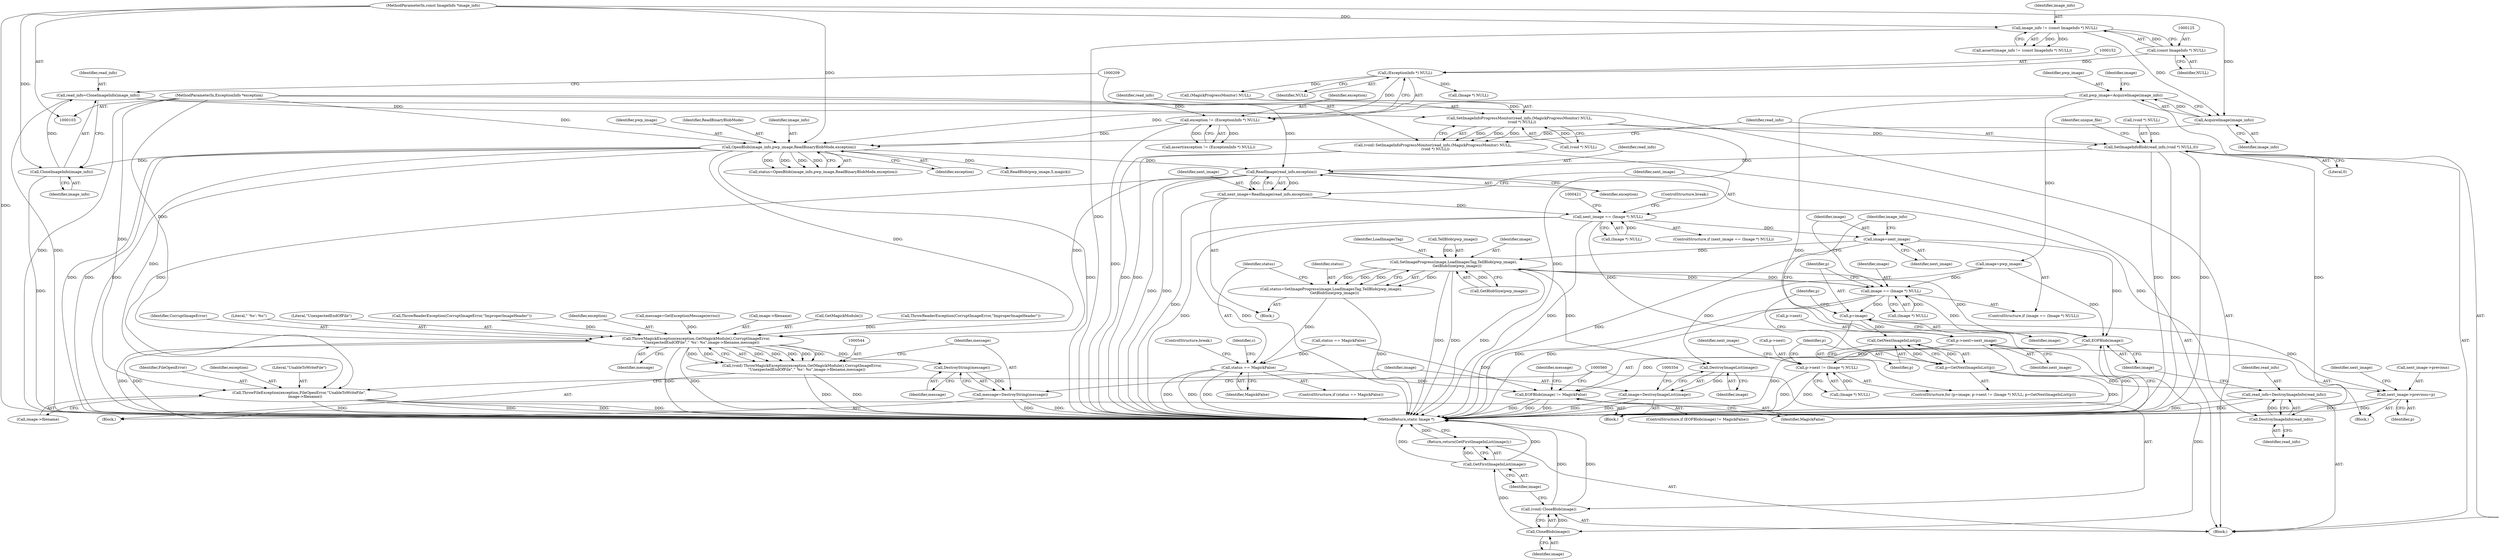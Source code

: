 digraph "0_ImageMagick_ecc03a2518c2b7dd375fde3a040fdae0bdf6a521@API" {
"1000204" [label="(Call,read_info=CloneImageInfo(image_info))"];
"1000206" [label="(Call,CloneImageInfo(image_info))"];
"1000169" [label="(Call,OpenBlob(image_info,pwp_image,ReadBinaryBlobMode,exception))"];
"1000162" [label="(Call,AcquireImage(image_info))"];
"1000122" [label="(Call,image_info != (const ImageInfo *) NULL)"];
"1000104" [label="(MethodParameterIn,const ImageInfo *image_info)"];
"1000124" [label="(Call,(const ImageInfo *) NULL)"];
"1000160" [label="(Call,pwp_image=AcquireImage(image_info))"];
"1000149" [label="(Call,exception != (ExceptionInfo *) NULL)"];
"1000105" [label="(MethodParameterIn,ExceptionInfo *exception)"];
"1000151" [label="(Call,(ExceptionInfo *) NULL)"];
"1000210" [label="(Call,SetImageInfoProgressMonitor(read_info,(MagickProgressMonitor) NULL,\n    (void *) NULL))"];
"1000208" [label="(Call,(void) SetImageInfoProgressMonitor(read_info,(MagickProgressMonitor) NULL,\n    (void *) NULL))"];
"1000218" [label="(Call,SetImageInfoBlob(read_info,(void *) NULL,0))"];
"1000410" [label="(Call,ReadImage(read_info,exception))"];
"1000341" [label="(Call,ThrowFileException(exception,FileOpenError,\"UnableToWriteFile\",\n          image->filename))"];
"1000408" [label="(Call,next_image=ReadImage(read_info,exception))"];
"1000414" [label="(Call,next_image == (Image *) NULL)"];
"1000439" [label="(Call,image=next_image)"];
"1000501" [label="(Call,SetImageProgress(image,LoadImagesTag,TellBlob(pwp_image),\n      GetBlobSize(pwp_image)))"];
"1000350" [label="(Call,DestroyImageList(image))"];
"1000348" [label="(Call,image=DestroyImageList(image))"];
"1000434" [label="(Call,image == (Image *) NULL)"];
"1000445" [label="(Call,p=image)"];
"1000457" [label="(Call,GetNextImageInList(p))"];
"1000455" [label="(Call,p=GetNextImageInList(p))"];
"1000459" [label="(Call,next_image->previous=p)"];
"1000534" [label="(Call,EOFBlob(image))"];
"1000533" [label="(Call,EOFBlob(image) != MagickFalse)"];
"1000561" [label="(Call,CloseBlob(image))"];
"1000559" [label="(Call,(void) CloseBlob(image))"];
"1000564" [label="(Call,GetFirstImageInList(image))"];
"1000563" [label="(Return,return(GetFirstImageInList(image));)"];
"1000499" [label="(Call,status=SetImageProgress(image,LoadImagesTag,TellBlob(pwp_image),\n      GetBlobSize(pwp_image)))"];
"1000509" [label="(Call,status == MagickFalse)"];
"1000473" [label="(Call,p->next=next_image)"];
"1000448" [label="(Call,p->next != (Image *) NULL)"];
"1000530" [label="(Call,DestroyImageInfo(read_info))"];
"1000528" [label="(Call,read_info=DestroyImageInfo(read_info))"];
"1000545" [label="(Call,ThrowMagickException(exception,GetMagickModule(),CorruptImageError,\n        \"UnexpectedEndOfFile\",\"`%s': %s\",image->filename,message))"];
"1000543" [label="(Call,(void) ThrowMagickException(exception,GetMagickModule(),CorruptImageError,\n        \"UnexpectedEndOfFile\",\"`%s': %s\",image->filename,message))"];
"1000557" [label="(Call,DestroyString(message))"];
"1000555" [label="(Call,message=DestroyString(message))"];
"1000204" [label="(Call,read_info=CloneImageInfo(image_info))"];
"1000124" [label="(Call,(const ImageInfo *) NULL)"];
"1000443" [label="(Block,)"];
"1000463" [label="(Identifier,p)"];
"1000536" [label="(Identifier,MagickFalse)"];
"1000416" [label="(Call,(Image *) NULL)"];
"1000458" [label="(Identifier,p)"];
"1000503" [label="(Identifier,LoadImagesTag)"];
"1000547" [label="(Call,GetMagickModule())"];
"1000510" [label="(Identifier,status)"];
"1000201" [label="(Call,ThrowReaderException(CorruptImageError,\"ImproperImageHeader\"))"];
"1000548" [label="(Identifier,CorruptImageError)"];
"1000473" [label="(Call,p->next=next_image)"];
"1000175" [label="(Call,status == MagickFalse)"];
"1000456" [label="(Identifier,p)"];
"1000450" [label="(Identifier,p)"];
"1000434" [label="(Call,image == (Image *) NULL)"];
"1000225" [label="(Identifier,unique_file)"];
"1000172" [label="(Identifier,ReadBinaryBlobMode)"];
"1000506" [label="(Call,GetBlobSize(pwp_image))"];
"1000179" [label="(Call,(Image *) NULL)"];
"1000165" [label="(Identifier,image)"];
"1000460" [label="(Call,next_image->previous)"];
"1000173" [label="(Identifier,exception)"];
"1000564" [label="(Call,GetFirstImageInList(image))"];
"1000123" [label="(Identifier,image_info)"];
"1000565" [label="(Identifier,image)"];
"1000212" [label="(Call,(MagickProgressMonitor) NULL)"];
"1000433" [label="(ControlStructure,if (image == (Image *) NULL))"];
"1000439" [label="(Call,image=next_image)"];
"1000537" [label="(Block,)"];
"1000105" [label="(MethodParameterIn,ExceptionInfo *exception)"];
"1000162" [label="(Call,AcquireImage(image_info))"];
"1000415" [label="(Identifier,next_image)"];
"1000419" [label="(ControlStructure,break;)"];
"1000341" [label="(Call,ThrowFileException(exception,FileOpenError,\"UnableToWriteFile\",\n          image->filename))"];
"1000410" [label="(Call,ReadImage(read_info,exception))"];
"1000500" [label="(Identifier,status)"];
"1000554" [label="(Identifier,message)"];
"1000345" [label="(Call,image->filename)"];
"1000550" [label="(Literal,\"`%s': %s\")"];
"1000555" [label="(Call,message=DestroyString(message))"];
"1000446" [label="(Identifier,p)"];
"1000148" [label="(Call,assert(exception != (ExceptionInfo *) NULL))"];
"1000153" [label="(Identifier,NULL)"];
"1000530" [label="(Call,DestroyImageInfo(read_info))"];
"1000350" [label="(Call,DestroyImageList(image))"];
"1000412" [label="(Identifier,exception)"];
"1000511" [label="(Identifier,MagickFalse)"];
"1000543" [label="(Call,(void) ThrowMagickException(exception,GetMagickModule(),CorruptImageError,\n        \"UnexpectedEndOfFile\",\"`%s': %s\",image->filename,message))"];
"1000561" [label="(Call,CloseBlob(image))"];
"1000334" [label="(Block,)"];
"1000448" [label="(Call,p->next != (Image *) NULL)"];
"1000549" [label="(Literal,\"UnexpectedEndOfFile\")"];
"1000305" [label="(Call,ThrowReaderException(CorruptImageError,\"ImproperImageHeader\"))"];
"1000474" [label="(Call,p->next)"];
"1000444" [label="(ControlStructure,for (p=image; p->next != (Image *) NULL; p=GetNextImageInList(p)))"];
"1000104" [label="(MethodParameterIn,const ImageInfo *image_info)"];
"1000540" [label="(Identifier,message)"];
"1000151" [label="(Call,(ExceptionInfo *) NULL)"];
"1000169" [label="(Call,OpenBlob(image_info,pwp_image,ReadBinaryBlobMode,exception))"];
"1000459" [label="(Call,next_image->previous=p)"];
"1000161" [label="(Identifier,pwp_image)"];
"1000532" [label="(ControlStructure,if (EOFBlob(image) != MagickFalse))"];
"1000452" [label="(Call,(Image *) NULL)"];
"1000440" [label="(Identifier,image)"];
"1000409" [label="(Identifier,next_image)"];
"1000455" [label="(Call,p=GetNextImageInList(p))"];
"1000535" [label="(Identifier,image)"];
"1000461" [label="(Identifier,next_image)"];
"1000499" [label="(Call,status=SetImageProgress(image,LoadImagesTag,TellBlob(pwp_image),\n      GetBlobSize(pwp_image)))"];
"1000184" [label="(Call,ReadBlob(pwp_image,5,magick))"];
"1000411" [label="(Identifier,read_info)"];
"1000435" [label="(Identifier,image)"];
"1000343" [label="(Identifier,FileOpenError)"];
"1000342" [label="(Identifier,exception)"];
"1000558" [label="(Identifier,message)"];
"1000557" [label="(Call,DestroyString(message))"];
"1000534" [label="(Call,EOFBlob(image))"];
"1000447" [label="(Identifier,image)"];
"1000441" [label="(Identifier,next_image)"];
"1000211" [label="(Identifier,read_info)"];
"1000344" [label="(Literal,\"UnableToWriteFile\")"];
"1000234" [label="(Identifier,c)"];
"1000531" [label="(Identifier,read_info)"];
"1000126" [label="(Identifier,NULL)"];
"1000170" [label="(Identifier,image_info)"];
"1000546" [label="(Identifier,exception)"];
"1000121" [label="(Call,assert(image_info != (const ImageInfo *) NULL))"];
"1000351" [label="(Identifier,image)"];
"1000502" [label="(Identifier,image)"];
"1000349" [label="(Identifier,image)"];
"1000149" [label="(Call,exception != (ExceptionInfo *) NULL)"];
"1000163" [label="(Identifier,image_info)"];
"1000539" [label="(Call,message=GetExceptionMessage(errno))"];
"1000223" [label="(Literal,0)"];
"1000445" [label="(Call,p=image)"];
"1000545" [label="(Call,ThrowMagickException(exception,GetMagickModule(),CorruptImageError,\n        \"UnexpectedEndOfFile\",\"`%s': %s\",image->filename,message))"];
"1000122" [label="(Call,image_info != (const ImageInfo *) NULL)"];
"1000562" [label="(Identifier,image)"];
"1000563" [label="(Return,return(GetFirstImageInList(image));)"];
"1000449" [label="(Call,p->next)"];
"1000512" [label="(ControlStructure,break;)"];
"1000207" [label="(Identifier,image_info)"];
"1000414" [label="(Call,next_image == (Image *) NULL)"];
"1000529" [label="(Identifier,read_info)"];
"1000477" [label="(Identifier,next_image)"];
"1000348" [label="(Call,image=DestroyImageList(image))"];
"1000220" [label="(Call,(void *) NULL)"];
"1000150" [label="(Identifier,exception)"];
"1000436" [label="(Call,(Image *) NULL)"];
"1000218" [label="(Call,SetImageInfoBlob(read_info,(void *) NULL,0))"];
"1000210" [label="(Call,SetImageInfoProgressMonitor(read_info,(MagickProgressMonitor) NULL,\n    (void *) NULL))"];
"1000509" [label="(Call,status == MagickFalse)"];
"1000164" [label="(Call,image=pwp_image)"];
"1000508" [label="(ControlStructure,if (status == MagickFalse))"];
"1000219" [label="(Identifier,read_info)"];
"1000171" [label="(Identifier,pwp_image)"];
"1000408" [label="(Call,next_image=ReadImage(read_info,exception))"];
"1000457" [label="(Call,GetNextImageInList(p))"];
"1000205" [label="(Identifier,read_info)"];
"1000559" [label="(Call,(void) CloseBlob(image))"];
"1000566" [label="(MethodReturn,static Image *)"];
"1000501" [label="(Call,SetImageProgress(image,LoadImagesTag,TellBlob(pwp_image),\n      GetBlobSize(pwp_image)))"];
"1000466" [label="(Identifier,next_image)"];
"1000413" [label="(ControlStructure,if (next_image == (Image *) NULL))"];
"1000106" [label="(Block,)"];
"1000528" [label="(Call,read_info=DestroyImageInfo(read_info))"];
"1000231" [label="(Block,)"];
"1000215" [label="(Call,(void *) NULL)"];
"1000206" [label="(Call,CloneImageInfo(image_info))"];
"1000551" [label="(Call,image->filename)"];
"1000556" [label="(Identifier,message)"];
"1000504" [label="(Call,TellBlob(pwp_image))"];
"1000208" [label="(Call,(void) SetImageInfoProgressMonitor(read_info,(MagickProgressMonitor) NULL,\n    (void *) NULL))"];
"1000160" [label="(Call,pwp_image=AcquireImage(image_info))"];
"1000481" [label="(Identifier,image_info)"];
"1000167" [label="(Call,status=OpenBlob(image_info,pwp_image,ReadBinaryBlobMode,exception))"];
"1000533" [label="(Call,EOFBlob(image) != MagickFalse)"];
"1000204" -> "1000106"  [label="AST: "];
"1000204" -> "1000206"  [label="CFG: "];
"1000205" -> "1000204"  [label="AST: "];
"1000206" -> "1000204"  [label="AST: "];
"1000209" -> "1000204"  [label="CFG: "];
"1000204" -> "1000566"  [label="DDG: "];
"1000206" -> "1000204"  [label="DDG: "];
"1000204" -> "1000210"  [label="DDG: "];
"1000206" -> "1000207"  [label="CFG: "];
"1000207" -> "1000206"  [label="AST: "];
"1000206" -> "1000566"  [label="DDG: "];
"1000169" -> "1000206"  [label="DDG: "];
"1000104" -> "1000206"  [label="DDG: "];
"1000169" -> "1000167"  [label="AST: "];
"1000169" -> "1000173"  [label="CFG: "];
"1000170" -> "1000169"  [label="AST: "];
"1000171" -> "1000169"  [label="AST: "];
"1000172" -> "1000169"  [label="AST: "];
"1000173" -> "1000169"  [label="AST: "];
"1000167" -> "1000169"  [label="CFG: "];
"1000169" -> "1000566"  [label="DDG: "];
"1000169" -> "1000566"  [label="DDG: "];
"1000169" -> "1000566"  [label="DDG: "];
"1000169" -> "1000566"  [label="DDG: "];
"1000169" -> "1000167"  [label="DDG: "];
"1000169" -> "1000167"  [label="DDG: "];
"1000169" -> "1000167"  [label="DDG: "];
"1000169" -> "1000167"  [label="DDG: "];
"1000162" -> "1000169"  [label="DDG: "];
"1000104" -> "1000169"  [label="DDG: "];
"1000160" -> "1000169"  [label="DDG: "];
"1000149" -> "1000169"  [label="DDG: "];
"1000105" -> "1000169"  [label="DDG: "];
"1000169" -> "1000184"  [label="DDG: "];
"1000169" -> "1000341"  [label="DDG: "];
"1000169" -> "1000410"  [label="DDG: "];
"1000169" -> "1000545"  [label="DDG: "];
"1000162" -> "1000160"  [label="AST: "];
"1000162" -> "1000163"  [label="CFG: "];
"1000163" -> "1000162"  [label="AST: "];
"1000160" -> "1000162"  [label="CFG: "];
"1000162" -> "1000160"  [label="DDG: "];
"1000122" -> "1000162"  [label="DDG: "];
"1000104" -> "1000162"  [label="DDG: "];
"1000122" -> "1000121"  [label="AST: "];
"1000122" -> "1000124"  [label="CFG: "];
"1000123" -> "1000122"  [label="AST: "];
"1000124" -> "1000122"  [label="AST: "];
"1000121" -> "1000122"  [label="CFG: "];
"1000122" -> "1000566"  [label="DDG: "];
"1000122" -> "1000121"  [label="DDG: "];
"1000122" -> "1000121"  [label="DDG: "];
"1000104" -> "1000122"  [label="DDG: "];
"1000124" -> "1000122"  [label="DDG: "];
"1000104" -> "1000103"  [label="AST: "];
"1000104" -> "1000566"  [label="DDG: "];
"1000124" -> "1000126"  [label="CFG: "];
"1000125" -> "1000124"  [label="AST: "];
"1000126" -> "1000124"  [label="AST: "];
"1000124" -> "1000151"  [label="DDG: "];
"1000160" -> "1000106"  [label="AST: "];
"1000161" -> "1000160"  [label="AST: "];
"1000165" -> "1000160"  [label="CFG: "];
"1000160" -> "1000566"  [label="DDG: "];
"1000160" -> "1000164"  [label="DDG: "];
"1000149" -> "1000148"  [label="AST: "];
"1000149" -> "1000151"  [label="CFG: "];
"1000150" -> "1000149"  [label="AST: "];
"1000151" -> "1000149"  [label="AST: "];
"1000148" -> "1000149"  [label="CFG: "];
"1000149" -> "1000566"  [label="DDG: "];
"1000149" -> "1000148"  [label="DDG: "];
"1000149" -> "1000148"  [label="DDG: "];
"1000105" -> "1000149"  [label="DDG: "];
"1000151" -> "1000149"  [label="DDG: "];
"1000105" -> "1000103"  [label="AST: "];
"1000105" -> "1000566"  [label="DDG: "];
"1000105" -> "1000341"  [label="DDG: "];
"1000105" -> "1000410"  [label="DDG: "];
"1000105" -> "1000545"  [label="DDG: "];
"1000151" -> "1000153"  [label="CFG: "];
"1000152" -> "1000151"  [label="AST: "];
"1000153" -> "1000151"  [label="AST: "];
"1000151" -> "1000179"  [label="DDG: "];
"1000151" -> "1000212"  [label="DDG: "];
"1000210" -> "1000208"  [label="AST: "];
"1000210" -> "1000215"  [label="CFG: "];
"1000211" -> "1000210"  [label="AST: "];
"1000212" -> "1000210"  [label="AST: "];
"1000215" -> "1000210"  [label="AST: "];
"1000208" -> "1000210"  [label="CFG: "];
"1000210" -> "1000566"  [label="DDG: "];
"1000210" -> "1000208"  [label="DDG: "];
"1000210" -> "1000208"  [label="DDG: "];
"1000210" -> "1000208"  [label="DDG: "];
"1000212" -> "1000210"  [label="DDG: "];
"1000215" -> "1000210"  [label="DDG: "];
"1000210" -> "1000218"  [label="DDG: "];
"1000208" -> "1000106"  [label="AST: "];
"1000209" -> "1000208"  [label="AST: "];
"1000219" -> "1000208"  [label="CFG: "];
"1000208" -> "1000566"  [label="DDG: "];
"1000208" -> "1000566"  [label="DDG: "];
"1000218" -> "1000106"  [label="AST: "];
"1000218" -> "1000223"  [label="CFG: "];
"1000219" -> "1000218"  [label="AST: "];
"1000220" -> "1000218"  [label="AST: "];
"1000223" -> "1000218"  [label="AST: "];
"1000225" -> "1000218"  [label="CFG: "];
"1000218" -> "1000566"  [label="DDG: "];
"1000218" -> "1000566"  [label="DDG: "];
"1000218" -> "1000566"  [label="DDG: "];
"1000220" -> "1000218"  [label="DDG: "];
"1000218" -> "1000410"  [label="DDG: "];
"1000218" -> "1000530"  [label="DDG: "];
"1000410" -> "1000408"  [label="AST: "];
"1000410" -> "1000412"  [label="CFG: "];
"1000411" -> "1000410"  [label="AST: "];
"1000412" -> "1000410"  [label="AST: "];
"1000408" -> "1000410"  [label="CFG: "];
"1000410" -> "1000566"  [label="DDG: "];
"1000410" -> "1000566"  [label="DDG: "];
"1000410" -> "1000341"  [label="DDG: "];
"1000410" -> "1000408"  [label="DDG: "];
"1000410" -> "1000408"  [label="DDG: "];
"1000410" -> "1000530"  [label="DDG: "];
"1000410" -> "1000545"  [label="DDG: "];
"1000341" -> "1000334"  [label="AST: "];
"1000341" -> "1000345"  [label="CFG: "];
"1000342" -> "1000341"  [label="AST: "];
"1000343" -> "1000341"  [label="AST: "];
"1000344" -> "1000341"  [label="AST: "];
"1000345" -> "1000341"  [label="AST: "];
"1000349" -> "1000341"  [label="CFG: "];
"1000341" -> "1000566"  [label="DDG: "];
"1000341" -> "1000566"  [label="DDG: "];
"1000341" -> "1000566"  [label="DDG: "];
"1000341" -> "1000566"  [label="DDG: "];
"1000408" -> "1000231"  [label="AST: "];
"1000409" -> "1000408"  [label="AST: "];
"1000415" -> "1000408"  [label="CFG: "];
"1000408" -> "1000566"  [label="DDG: "];
"1000408" -> "1000414"  [label="DDG: "];
"1000414" -> "1000413"  [label="AST: "];
"1000414" -> "1000416"  [label="CFG: "];
"1000415" -> "1000414"  [label="AST: "];
"1000416" -> "1000414"  [label="AST: "];
"1000419" -> "1000414"  [label="CFG: "];
"1000421" -> "1000414"  [label="CFG: "];
"1000414" -> "1000566"  [label="DDG: "];
"1000414" -> "1000566"  [label="DDG: "];
"1000414" -> "1000566"  [label="DDG: "];
"1000416" -> "1000414"  [label="DDG: "];
"1000414" -> "1000439"  [label="DDG: "];
"1000414" -> "1000473"  [label="DDG: "];
"1000439" -> "1000433"  [label="AST: "];
"1000439" -> "1000441"  [label="CFG: "];
"1000440" -> "1000439"  [label="AST: "];
"1000441" -> "1000439"  [label="AST: "];
"1000481" -> "1000439"  [label="CFG: "];
"1000439" -> "1000566"  [label="DDG: "];
"1000439" -> "1000501"  [label="DDG: "];
"1000439" -> "1000534"  [label="DDG: "];
"1000501" -> "1000499"  [label="AST: "];
"1000501" -> "1000506"  [label="CFG: "];
"1000502" -> "1000501"  [label="AST: "];
"1000503" -> "1000501"  [label="AST: "];
"1000504" -> "1000501"  [label="AST: "];
"1000506" -> "1000501"  [label="AST: "];
"1000499" -> "1000501"  [label="CFG: "];
"1000501" -> "1000566"  [label="DDG: "];
"1000501" -> "1000566"  [label="DDG: "];
"1000501" -> "1000566"  [label="DDG: "];
"1000501" -> "1000350"  [label="DDG: "];
"1000501" -> "1000434"  [label="DDG: "];
"1000501" -> "1000499"  [label="DDG: "];
"1000501" -> "1000499"  [label="DDG: "];
"1000501" -> "1000499"  [label="DDG: "];
"1000501" -> "1000499"  [label="DDG: "];
"1000434" -> "1000501"  [label="DDG: "];
"1000504" -> "1000501"  [label="DDG: "];
"1000506" -> "1000501"  [label="DDG: "];
"1000501" -> "1000534"  [label="DDG: "];
"1000350" -> "1000348"  [label="AST: "];
"1000350" -> "1000351"  [label="CFG: "];
"1000351" -> "1000350"  [label="AST: "];
"1000348" -> "1000350"  [label="CFG: "];
"1000350" -> "1000348"  [label="DDG: "];
"1000164" -> "1000350"  [label="DDG: "];
"1000348" -> "1000334"  [label="AST: "];
"1000349" -> "1000348"  [label="AST: "];
"1000354" -> "1000348"  [label="CFG: "];
"1000348" -> "1000566"  [label="DDG: "];
"1000348" -> "1000566"  [label="DDG: "];
"1000434" -> "1000433"  [label="AST: "];
"1000434" -> "1000436"  [label="CFG: "];
"1000435" -> "1000434"  [label="AST: "];
"1000436" -> "1000434"  [label="AST: "];
"1000440" -> "1000434"  [label="CFG: "];
"1000446" -> "1000434"  [label="CFG: "];
"1000434" -> "1000566"  [label="DDG: "];
"1000434" -> "1000566"  [label="DDG: "];
"1000164" -> "1000434"  [label="DDG: "];
"1000436" -> "1000434"  [label="DDG: "];
"1000434" -> "1000445"  [label="DDG: "];
"1000434" -> "1000534"  [label="DDG: "];
"1000445" -> "1000444"  [label="AST: "];
"1000445" -> "1000447"  [label="CFG: "];
"1000446" -> "1000445"  [label="AST: "];
"1000447" -> "1000445"  [label="AST: "];
"1000450" -> "1000445"  [label="CFG: "];
"1000445" -> "1000457"  [label="DDG: "];
"1000445" -> "1000459"  [label="DDG: "];
"1000457" -> "1000455"  [label="AST: "];
"1000457" -> "1000458"  [label="CFG: "];
"1000458" -> "1000457"  [label="AST: "];
"1000455" -> "1000457"  [label="CFG: "];
"1000457" -> "1000455"  [label="DDG: "];
"1000455" -> "1000457"  [label="DDG: "];
"1000455" -> "1000444"  [label="AST: "];
"1000456" -> "1000455"  [label="AST: "];
"1000450" -> "1000455"  [label="CFG: "];
"1000455" -> "1000566"  [label="DDG: "];
"1000455" -> "1000459"  [label="DDG: "];
"1000459" -> "1000443"  [label="AST: "];
"1000459" -> "1000463"  [label="CFG: "];
"1000460" -> "1000459"  [label="AST: "];
"1000463" -> "1000459"  [label="AST: "];
"1000466" -> "1000459"  [label="CFG: "];
"1000459" -> "1000566"  [label="DDG: "];
"1000459" -> "1000566"  [label="DDG: "];
"1000534" -> "1000533"  [label="AST: "];
"1000534" -> "1000535"  [label="CFG: "];
"1000535" -> "1000534"  [label="AST: "];
"1000536" -> "1000534"  [label="CFG: "];
"1000534" -> "1000533"  [label="DDG: "];
"1000164" -> "1000534"  [label="DDG: "];
"1000534" -> "1000561"  [label="DDG: "];
"1000533" -> "1000532"  [label="AST: "];
"1000533" -> "1000536"  [label="CFG: "];
"1000536" -> "1000533"  [label="AST: "];
"1000540" -> "1000533"  [label="CFG: "];
"1000560" -> "1000533"  [label="CFG: "];
"1000533" -> "1000566"  [label="DDG: "];
"1000533" -> "1000566"  [label="DDG: "];
"1000533" -> "1000566"  [label="DDG: "];
"1000509" -> "1000533"  [label="DDG: "];
"1000175" -> "1000533"  [label="DDG: "];
"1000561" -> "1000559"  [label="AST: "];
"1000561" -> "1000562"  [label="CFG: "];
"1000562" -> "1000561"  [label="AST: "];
"1000559" -> "1000561"  [label="CFG: "];
"1000561" -> "1000559"  [label="DDG: "];
"1000561" -> "1000564"  [label="DDG: "];
"1000559" -> "1000106"  [label="AST: "];
"1000560" -> "1000559"  [label="AST: "];
"1000565" -> "1000559"  [label="CFG: "];
"1000559" -> "1000566"  [label="DDG: "];
"1000559" -> "1000566"  [label="DDG: "];
"1000564" -> "1000563"  [label="AST: "];
"1000564" -> "1000565"  [label="CFG: "];
"1000565" -> "1000564"  [label="AST: "];
"1000563" -> "1000564"  [label="CFG: "];
"1000564" -> "1000566"  [label="DDG: "];
"1000564" -> "1000566"  [label="DDG: "];
"1000564" -> "1000563"  [label="DDG: "];
"1000563" -> "1000106"  [label="AST: "];
"1000566" -> "1000563"  [label="CFG: "];
"1000563" -> "1000566"  [label="DDG: "];
"1000499" -> "1000231"  [label="AST: "];
"1000500" -> "1000499"  [label="AST: "];
"1000510" -> "1000499"  [label="CFG: "];
"1000499" -> "1000566"  [label="DDG: "];
"1000499" -> "1000509"  [label="DDG: "];
"1000509" -> "1000508"  [label="AST: "];
"1000509" -> "1000511"  [label="CFG: "];
"1000510" -> "1000509"  [label="AST: "];
"1000511" -> "1000509"  [label="AST: "];
"1000234" -> "1000509"  [label="CFG: "];
"1000512" -> "1000509"  [label="CFG: "];
"1000509" -> "1000566"  [label="DDG: "];
"1000509" -> "1000566"  [label="DDG: "];
"1000509" -> "1000566"  [label="DDG: "];
"1000175" -> "1000509"  [label="DDG: "];
"1000473" -> "1000443"  [label="AST: "];
"1000473" -> "1000477"  [label="CFG: "];
"1000474" -> "1000473"  [label="AST: "];
"1000477" -> "1000473"  [label="AST: "];
"1000481" -> "1000473"  [label="CFG: "];
"1000473" -> "1000566"  [label="DDG: "];
"1000473" -> "1000566"  [label="DDG: "];
"1000473" -> "1000448"  [label="DDG: "];
"1000448" -> "1000444"  [label="AST: "];
"1000448" -> "1000452"  [label="CFG: "];
"1000449" -> "1000448"  [label="AST: "];
"1000452" -> "1000448"  [label="AST: "];
"1000456" -> "1000448"  [label="CFG: "];
"1000461" -> "1000448"  [label="CFG: "];
"1000448" -> "1000566"  [label="DDG: "];
"1000448" -> "1000566"  [label="DDG: "];
"1000452" -> "1000448"  [label="DDG: "];
"1000530" -> "1000528"  [label="AST: "];
"1000530" -> "1000531"  [label="CFG: "];
"1000531" -> "1000530"  [label="AST: "];
"1000528" -> "1000530"  [label="CFG: "];
"1000530" -> "1000528"  [label="DDG: "];
"1000528" -> "1000106"  [label="AST: "];
"1000529" -> "1000528"  [label="AST: "];
"1000535" -> "1000528"  [label="CFG: "];
"1000528" -> "1000566"  [label="DDG: "];
"1000528" -> "1000566"  [label="DDG: "];
"1000545" -> "1000543"  [label="AST: "];
"1000545" -> "1000554"  [label="CFG: "];
"1000546" -> "1000545"  [label="AST: "];
"1000547" -> "1000545"  [label="AST: "];
"1000548" -> "1000545"  [label="AST: "];
"1000549" -> "1000545"  [label="AST: "];
"1000550" -> "1000545"  [label="AST: "];
"1000551" -> "1000545"  [label="AST: "];
"1000554" -> "1000545"  [label="AST: "];
"1000543" -> "1000545"  [label="CFG: "];
"1000545" -> "1000566"  [label="DDG: "];
"1000545" -> "1000566"  [label="DDG: "];
"1000545" -> "1000566"  [label="DDG: "];
"1000545" -> "1000566"  [label="DDG: "];
"1000545" -> "1000543"  [label="DDG: "];
"1000545" -> "1000543"  [label="DDG: "];
"1000545" -> "1000543"  [label="DDG: "];
"1000545" -> "1000543"  [label="DDG: "];
"1000545" -> "1000543"  [label="DDG: "];
"1000545" -> "1000543"  [label="DDG: "];
"1000545" -> "1000543"  [label="DDG: "];
"1000305" -> "1000545"  [label="DDG: "];
"1000201" -> "1000545"  [label="DDG: "];
"1000539" -> "1000545"  [label="DDG: "];
"1000545" -> "1000557"  [label="DDG: "];
"1000543" -> "1000537"  [label="AST: "];
"1000544" -> "1000543"  [label="AST: "];
"1000556" -> "1000543"  [label="CFG: "];
"1000543" -> "1000566"  [label="DDG: "];
"1000543" -> "1000566"  [label="DDG: "];
"1000557" -> "1000555"  [label="AST: "];
"1000557" -> "1000558"  [label="CFG: "];
"1000558" -> "1000557"  [label="AST: "];
"1000555" -> "1000557"  [label="CFG: "];
"1000557" -> "1000555"  [label="DDG: "];
"1000555" -> "1000537"  [label="AST: "];
"1000556" -> "1000555"  [label="AST: "];
"1000560" -> "1000555"  [label="CFG: "];
"1000555" -> "1000566"  [label="DDG: "];
"1000555" -> "1000566"  [label="DDG: "];
}
